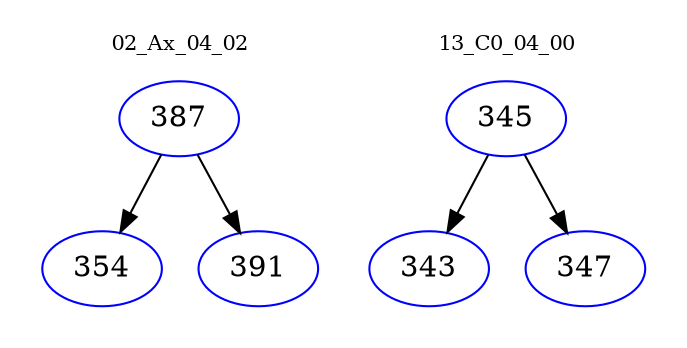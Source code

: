 digraph{
subgraph cluster_0 {
color = white
label = "02_Ax_04_02";
fontsize=10;
T0_387 [label="387", color="blue"]
T0_387 -> T0_354 [color="black"]
T0_354 [label="354", color="blue"]
T0_387 -> T0_391 [color="black"]
T0_391 [label="391", color="blue"]
}
subgraph cluster_1 {
color = white
label = "13_C0_04_00";
fontsize=10;
T1_345 [label="345", color="blue"]
T1_345 -> T1_343 [color="black"]
T1_343 [label="343", color="blue"]
T1_345 -> T1_347 [color="black"]
T1_347 [label="347", color="blue"]
}
}
